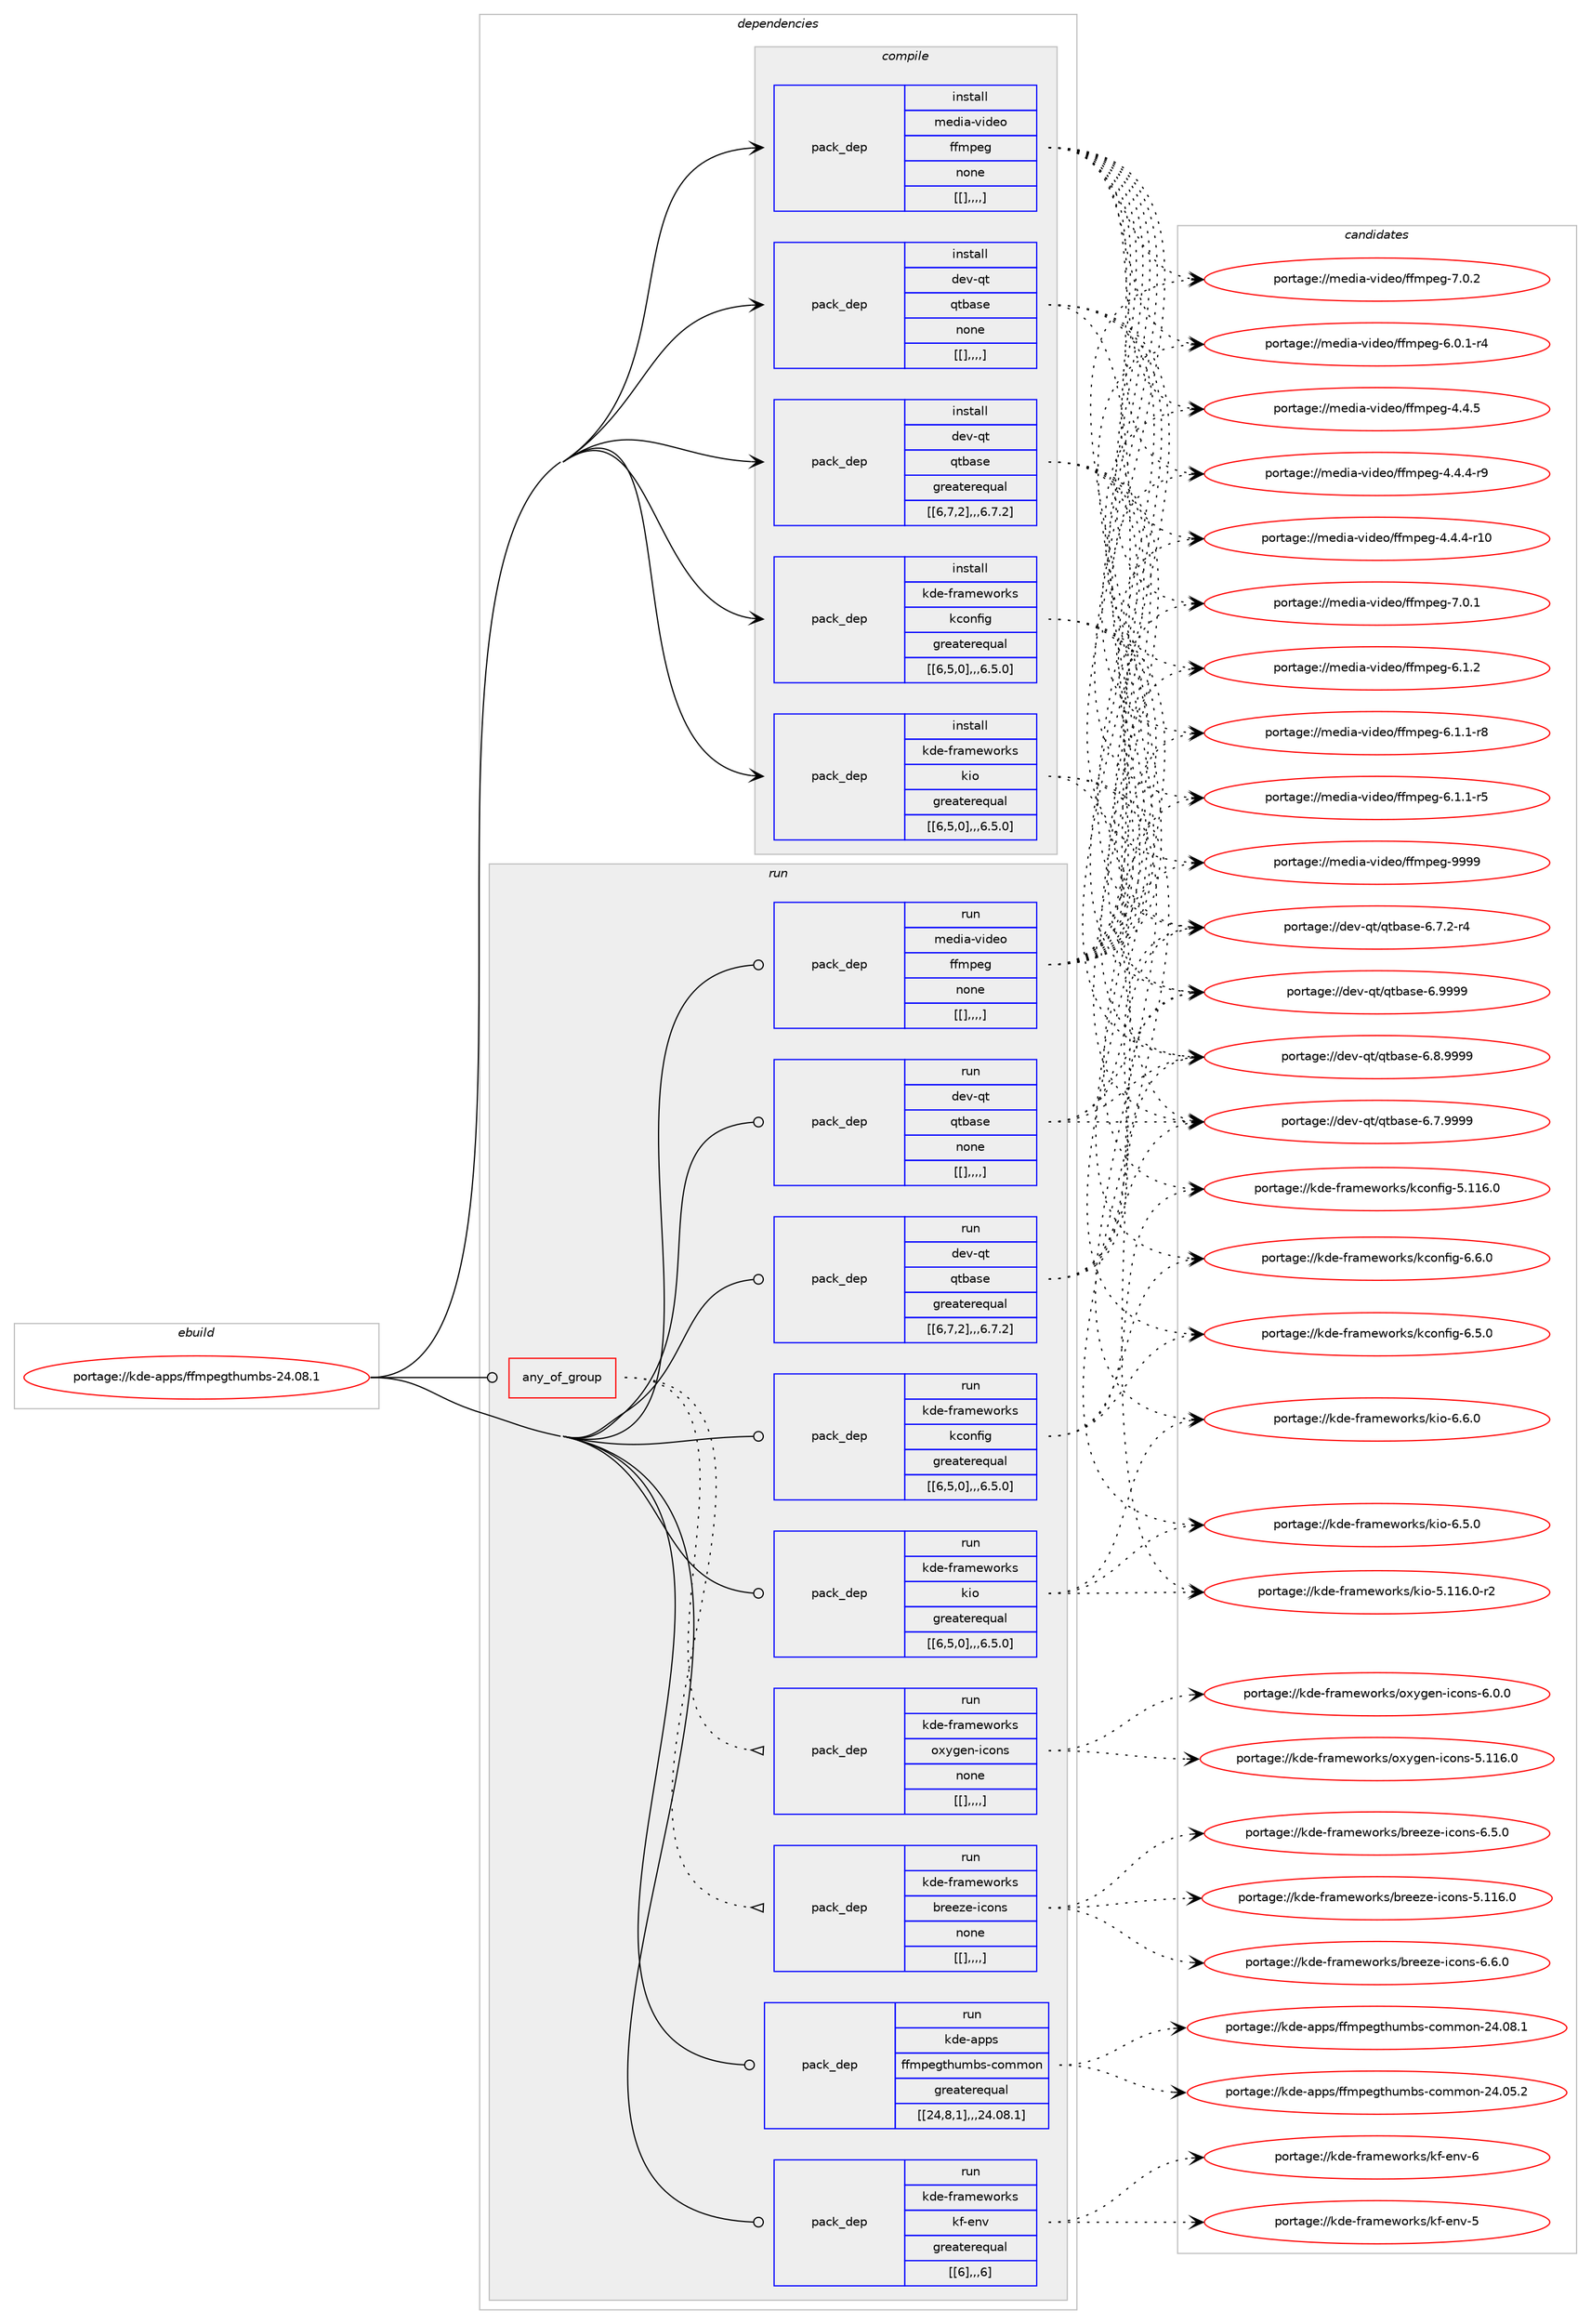 digraph prolog {

# *************
# Graph options
# *************

newrank=true;
concentrate=true;
compound=true;
graph [rankdir=LR,fontname=Helvetica,fontsize=10,ranksep=1.5];#, ranksep=2.5, nodesep=0.2];
edge  [arrowhead=vee];
node  [fontname=Helvetica,fontsize=10];

# **********
# The ebuild
# **********

subgraph cluster_leftcol {
color=gray;
label=<<i>ebuild</i>>;
id [label="portage://kde-apps/ffmpegthumbs-24.08.1", color=red, width=4, href="../kde-apps/ffmpegthumbs-24.08.1.svg"];
}

# ****************
# The dependencies
# ****************

subgraph cluster_midcol {
color=gray;
label=<<i>dependencies</i>>;
subgraph cluster_compile {
fillcolor="#eeeeee";
style=filled;
label=<<i>compile</i>>;
subgraph pack182475 {
dependency252927 [label=<<TABLE BORDER="0" CELLBORDER="1" CELLSPACING="0" CELLPADDING="4" WIDTH="220"><TR><TD ROWSPAN="6" CELLPADDING="30">pack_dep</TD></TR><TR><TD WIDTH="110">install</TD></TR><TR><TD>dev-qt</TD></TR><TR><TD>qtbase</TD></TR><TR><TD>greaterequal</TD></TR><TR><TD>[[6,7,2],,,6.7.2]</TD></TR></TABLE>>, shape=none, color=blue];
}
id:e -> dependency252927:w [weight=20,style="solid",arrowhead="vee"];
subgraph pack182476 {
dependency252928 [label=<<TABLE BORDER="0" CELLBORDER="1" CELLSPACING="0" CELLPADDING="4" WIDTH="220"><TR><TD ROWSPAN="6" CELLPADDING="30">pack_dep</TD></TR><TR><TD WIDTH="110">install</TD></TR><TR><TD>dev-qt</TD></TR><TR><TD>qtbase</TD></TR><TR><TD>none</TD></TR><TR><TD>[[],,,,]</TD></TR></TABLE>>, shape=none, color=blue];
}
id:e -> dependency252928:w [weight=20,style="solid",arrowhead="vee"];
subgraph pack182477 {
dependency252929 [label=<<TABLE BORDER="0" CELLBORDER="1" CELLSPACING="0" CELLPADDING="4" WIDTH="220"><TR><TD ROWSPAN="6" CELLPADDING="30">pack_dep</TD></TR><TR><TD WIDTH="110">install</TD></TR><TR><TD>kde-frameworks</TD></TR><TR><TD>kconfig</TD></TR><TR><TD>greaterequal</TD></TR><TR><TD>[[6,5,0],,,6.5.0]</TD></TR></TABLE>>, shape=none, color=blue];
}
id:e -> dependency252929:w [weight=20,style="solid",arrowhead="vee"];
subgraph pack182478 {
dependency252930 [label=<<TABLE BORDER="0" CELLBORDER="1" CELLSPACING="0" CELLPADDING="4" WIDTH="220"><TR><TD ROWSPAN="6" CELLPADDING="30">pack_dep</TD></TR><TR><TD WIDTH="110">install</TD></TR><TR><TD>kde-frameworks</TD></TR><TR><TD>kio</TD></TR><TR><TD>greaterequal</TD></TR><TR><TD>[[6,5,0],,,6.5.0]</TD></TR></TABLE>>, shape=none, color=blue];
}
id:e -> dependency252930:w [weight=20,style="solid",arrowhead="vee"];
subgraph pack182479 {
dependency252931 [label=<<TABLE BORDER="0" CELLBORDER="1" CELLSPACING="0" CELLPADDING="4" WIDTH="220"><TR><TD ROWSPAN="6" CELLPADDING="30">pack_dep</TD></TR><TR><TD WIDTH="110">install</TD></TR><TR><TD>media-video</TD></TR><TR><TD>ffmpeg</TD></TR><TR><TD>none</TD></TR><TR><TD>[[],,,,]</TD></TR></TABLE>>, shape=none, color=blue];
}
id:e -> dependency252931:w [weight=20,style="solid",arrowhead="vee"];
}
subgraph cluster_compileandrun {
fillcolor="#eeeeee";
style=filled;
label=<<i>compile and run</i>>;
}
subgraph cluster_run {
fillcolor="#eeeeee";
style=filled;
label=<<i>run</i>>;
subgraph any1492 {
dependency252932 [label=<<TABLE BORDER="0" CELLBORDER="1" CELLSPACING="0" CELLPADDING="4"><TR><TD CELLPADDING="10">any_of_group</TD></TR></TABLE>>, shape=none, color=red];subgraph pack182480 {
dependency252933 [label=<<TABLE BORDER="0" CELLBORDER="1" CELLSPACING="0" CELLPADDING="4" WIDTH="220"><TR><TD ROWSPAN="6" CELLPADDING="30">pack_dep</TD></TR><TR><TD WIDTH="110">run</TD></TR><TR><TD>kde-frameworks</TD></TR><TR><TD>breeze-icons</TD></TR><TR><TD>none</TD></TR><TR><TD>[[],,,,]</TD></TR></TABLE>>, shape=none, color=blue];
}
dependency252932:e -> dependency252933:w [weight=20,style="dotted",arrowhead="oinv"];
subgraph pack182481 {
dependency252934 [label=<<TABLE BORDER="0" CELLBORDER="1" CELLSPACING="0" CELLPADDING="4" WIDTH="220"><TR><TD ROWSPAN="6" CELLPADDING="30">pack_dep</TD></TR><TR><TD WIDTH="110">run</TD></TR><TR><TD>kde-frameworks</TD></TR><TR><TD>oxygen-icons</TD></TR><TR><TD>none</TD></TR><TR><TD>[[],,,,]</TD></TR></TABLE>>, shape=none, color=blue];
}
dependency252932:e -> dependency252934:w [weight=20,style="dotted",arrowhead="oinv"];
}
id:e -> dependency252932:w [weight=20,style="solid",arrowhead="odot"];
subgraph pack182482 {
dependency252935 [label=<<TABLE BORDER="0" CELLBORDER="1" CELLSPACING="0" CELLPADDING="4" WIDTH="220"><TR><TD ROWSPAN="6" CELLPADDING="30">pack_dep</TD></TR><TR><TD WIDTH="110">run</TD></TR><TR><TD>dev-qt</TD></TR><TR><TD>qtbase</TD></TR><TR><TD>greaterequal</TD></TR><TR><TD>[[6,7,2],,,6.7.2]</TD></TR></TABLE>>, shape=none, color=blue];
}
id:e -> dependency252935:w [weight=20,style="solid",arrowhead="odot"];
subgraph pack182483 {
dependency252936 [label=<<TABLE BORDER="0" CELLBORDER="1" CELLSPACING="0" CELLPADDING="4" WIDTH="220"><TR><TD ROWSPAN="6" CELLPADDING="30">pack_dep</TD></TR><TR><TD WIDTH="110">run</TD></TR><TR><TD>dev-qt</TD></TR><TR><TD>qtbase</TD></TR><TR><TD>none</TD></TR><TR><TD>[[],,,,]</TD></TR></TABLE>>, shape=none, color=blue];
}
id:e -> dependency252936:w [weight=20,style="solid",arrowhead="odot"];
subgraph pack182484 {
dependency252937 [label=<<TABLE BORDER="0" CELLBORDER="1" CELLSPACING="0" CELLPADDING="4" WIDTH="220"><TR><TD ROWSPAN="6" CELLPADDING="30">pack_dep</TD></TR><TR><TD WIDTH="110">run</TD></TR><TR><TD>kde-apps</TD></TR><TR><TD>ffmpegthumbs-common</TD></TR><TR><TD>greaterequal</TD></TR><TR><TD>[[24,8,1],,,24.08.1]</TD></TR></TABLE>>, shape=none, color=blue];
}
id:e -> dependency252937:w [weight=20,style="solid",arrowhead="odot"];
subgraph pack182485 {
dependency252938 [label=<<TABLE BORDER="0" CELLBORDER="1" CELLSPACING="0" CELLPADDING="4" WIDTH="220"><TR><TD ROWSPAN="6" CELLPADDING="30">pack_dep</TD></TR><TR><TD WIDTH="110">run</TD></TR><TR><TD>kde-frameworks</TD></TR><TR><TD>kconfig</TD></TR><TR><TD>greaterequal</TD></TR><TR><TD>[[6,5,0],,,6.5.0]</TD></TR></TABLE>>, shape=none, color=blue];
}
id:e -> dependency252938:w [weight=20,style="solid",arrowhead="odot"];
subgraph pack182486 {
dependency252939 [label=<<TABLE BORDER="0" CELLBORDER="1" CELLSPACING="0" CELLPADDING="4" WIDTH="220"><TR><TD ROWSPAN="6" CELLPADDING="30">pack_dep</TD></TR><TR><TD WIDTH="110">run</TD></TR><TR><TD>kde-frameworks</TD></TR><TR><TD>kf-env</TD></TR><TR><TD>greaterequal</TD></TR><TR><TD>[[6],,,6]</TD></TR></TABLE>>, shape=none, color=blue];
}
id:e -> dependency252939:w [weight=20,style="solid",arrowhead="odot"];
subgraph pack182487 {
dependency252940 [label=<<TABLE BORDER="0" CELLBORDER="1" CELLSPACING="0" CELLPADDING="4" WIDTH="220"><TR><TD ROWSPAN="6" CELLPADDING="30">pack_dep</TD></TR><TR><TD WIDTH="110">run</TD></TR><TR><TD>kde-frameworks</TD></TR><TR><TD>kio</TD></TR><TR><TD>greaterequal</TD></TR><TR><TD>[[6,5,0],,,6.5.0]</TD></TR></TABLE>>, shape=none, color=blue];
}
id:e -> dependency252940:w [weight=20,style="solid",arrowhead="odot"];
subgraph pack182488 {
dependency252941 [label=<<TABLE BORDER="0" CELLBORDER="1" CELLSPACING="0" CELLPADDING="4" WIDTH="220"><TR><TD ROWSPAN="6" CELLPADDING="30">pack_dep</TD></TR><TR><TD WIDTH="110">run</TD></TR><TR><TD>media-video</TD></TR><TR><TD>ffmpeg</TD></TR><TR><TD>none</TD></TR><TR><TD>[[],,,,]</TD></TR></TABLE>>, shape=none, color=blue];
}
id:e -> dependency252941:w [weight=20,style="solid",arrowhead="odot"];
}
}

# **************
# The candidates
# **************

subgraph cluster_choices {
rank=same;
color=gray;
label=<<i>candidates</i>>;

subgraph choice182475 {
color=black;
nodesep=1;
choice1001011184511311647113116989711510145544657575757 [label="portage://dev-qt/qtbase-6.9999", color=red, width=4,href="../dev-qt/qtbase-6.9999.svg"];
choice10010111845113116471131169897115101455446564657575757 [label="portage://dev-qt/qtbase-6.8.9999", color=red, width=4,href="../dev-qt/qtbase-6.8.9999.svg"];
choice10010111845113116471131169897115101455446554657575757 [label="portage://dev-qt/qtbase-6.7.9999", color=red, width=4,href="../dev-qt/qtbase-6.7.9999.svg"];
choice100101118451131164711311698971151014554465546504511452 [label="portage://dev-qt/qtbase-6.7.2-r4", color=red, width=4,href="../dev-qt/qtbase-6.7.2-r4.svg"];
dependency252927:e -> choice1001011184511311647113116989711510145544657575757:w [style=dotted,weight="100"];
dependency252927:e -> choice10010111845113116471131169897115101455446564657575757:w [style=dotted,weight="100"];
dependency252927:e -> choice10010111845113116471131169897115101455446554657575757:w [style=dotted,weight="100"];
dependency252927:e -> choice100101118451131164711311698971151014554465546504511452:w [style=dotted,weight="100"];
}
subgraph choice182476 {
color=black;
nodesep=1;
choice1001011184511311647113116989711510145544657575757 [label="portage://dev-qt/qtbase-6.9999", color=red, width=4,href="../dev-qt/qtbase-6.9999.svg"];
choice10010111845113116471131169897115101455446564657575757 [label="portage://dev-qt/qtbase-6.8.9999", color=red, width=4,href="../dev-qt/qtbase-6.8.9999.svg"];
choice10010111845113116471131169897115101455446554657575757 [label="portage://dev-qt/qtbase-6.7.9999", color=red, width=4,href="../dev-qt/qtbase-6.7.9999.svg"];
choice100101118451131164711311698971151014554465546504511452 [label="portage://dev-qt/qtbase-6.7.2-r4", color=red, width=4,href="../dev-qt/qtbase-6.7.2-r4.svg"];
dependency252928:e -> choice1001011184511311647113116989711510145544657575757:w [style=dotted,weight="100"];
dependency252928:e -> choice10010111845113116471131169897115101455446564657575757:w [style=dotted,weight="100"];
dependency252928:e -> choice10010111845113116471131169897115101455446554657575757:w [style=dotted,weight="100"];
dependency252928:e -> choice100101118451131164711311698971151014554465546504511452:w [style=dotted,weight="100"];
}
subgraph choice182477 {
color=black;
nodesep=1;
choice10710010145102114971091011191111141071154710799111110102105103455446544648 [label="portage://kde-frameworks/kconfig-6.6.0", color=red, width=4,href="../kde-frameworks/kconfig-6.6.0.svg"];
choice10710010145102114971091011191111141071154710799111110102105103455446534648 [label="portage://kde-frameworks/kconfig-6.5.0", color=red, width=4,href="../kde-frameworks/kconfig-6.5.0.svg"];
choice107100101451021149710910111911111410711547107991111101021051034553464949544648 [label="portage://kde-frameworks/kconfig-5.116.0", color=red, width=4,href="../kde-frameworks/kconfig-5.116.0.svg"];
dependency252929:e -> choice10710010145102114971091011191111141071154710799111110102105103455446544648:w [style=dotted,weight="100"];
dependency252929:e -> choice10710010145102114971091011191111141071154710799111110102105103455446534648:w [style=dotted,weight="100"];
dependency252929:e -> choice107100101451021149710910111911111410711547107991111101021051034553464949544648:w [style=dotted,weight="100"];
}
subgraph choice182478 {
color=black;
nodesep=1;
choice107100101451021149710910111911111410711547107105111455446544648 [label="portage://kde-frameworks/kio-6.6.0", color=red, width=4,href="../kde-frameworks/kio-6.6.0.svg"];
choice107100101451021149710910111911111410711547107105111455446534648 [label="portage://kde-frameworks/kio-6.5.0", color=red, width=4,href="../kde-frameworks/kio-6.5.0.svg"];
choice10710010145102114971091011191111141071154710710511145534649495446484511450 [label="portage://kde-frameworks/kio-5.116.0-r2", color=red, width=4,href="../kde-frameworks/kio-5.116.0-r2.svg"];
dependency252930:e -> choice107100101451021149710910111911111410711547107105111455446544648:w [style=dotted,weight="100"];
dependency252930:e -> choice107100101451021149710910111911111410711547107105111455446534648:w [style=dotted,weight="100"];
dependency252930:e -> choice10710010145102114971091011191111141071154710710511145534649495446484511450:w [style=dotted,weight="100"];
}
subgraph choice182479 {
color=black;
nodesep=1;
choice1091011001059745118105100101111471021021091121011034557575757 [label="portage://media-video/ffmpeg-9999", color=red, width=4,href="../media-video/ffmpeg-9999.svg"];
choice109101100105974511810510010111147102102109112101103455546484650 [label="portage://media-video/ffmpeg-7.0.2", color=red, width=4,href="../media-video/ffmpeg-7.0.2.svg"];
choice109101100105974511810510010111147102102109112101103455546484649 [label="portage://media-video/ffmpeg-7.0.1", color=red, width=4,href="../media-video/ffmpeg-7.0.1.svg"];
choice109101100105974511810510010111147102102109112101103455446494650 [label="portage://media-video/ffmpeg-6.1.2", color=red, width=4,href="../media-video/ffmpeg-6.1.2.svg"];
choice1091011001059745118105100101111471021021091121011034554464946494511456 [label="portage://media-video/ffmpeg-6.1.1-r8", color=red, width=4,href="../media-video/ffmpeg-6.1.1-r8.svg"];
choice1091011001059745118105100101111471021021091121011034554464946494511453 [label="portage://media-video/ffmpeg-6.1.1-r5", color=red, width=4,href="../media-video/ffmpeg-6.1.1-r5.svg"];
choice1091011001059745118105100101111471021021091121011034554464846494511452 [label="portage://media-video/ffmpeg-6.0.1-r4", color=red, width=4,href="../media-video/ffmpeg-6.0.1-r4.svg"];
choice109101100105974511810510010111147102102109112101103455246524653 [label="portage://media-video/ffmpeg-4.4.5", color=red, width=4,href="../media-video/ffmpeg-4.4.5.svg"];
choice1091011001059745118105100101111471021021091121011034552465246524511457 [label="portage://media-video/ffmpeg-4.4.4-r9", color=red, width=4,href="../media-video/ffmpeg-4.4.4-r9.svg"];
choice109101100105974511810510010111147102102109112101103455246524652451144948 [label="portage://media-video/ffmpeg-4.4.4-r10", color=red, width=4,href="../media-video/ffmpeg-4.4.4-r10.svg"];
dependency252931:e -> choice1091011001059745118105100101111471021021091121011034557575757:w [style=dotted,weight="100"];
dependency252931:e -> choice109101100105974511810510010111147102102109112101103455546484650:w [style=dotted,weight="100"];
dependency252931:e -> choice109101100105974511810510010111147102102109112101103455546484649:w [style=dotted,weight="100"];
dependency252931:e -> choice109101100105974511810510010111147102102109112101103455446494650:w [style=dotted,weight="100"];
dependency252931:e -> choice1091011001059745118105100101111471021021091121011034554464946494511456:w [style=dotted,weight="100"];
dependency252931:e -> choice1091011001059745118105100101111471021021091121011034554464946494511453:w [style=dotted,weight="100"];
dependency252931:e -> choice1091011001059745118105100101111471021021091121011034554464846494511452:w [style=dotted,weight="100"];
dependency252931:e -> choice109101100105974511810510010111147102102109112101103455246524653:w [style=dotted,weight="100"];
dependency252931:e -> choice1091011001059745118105100101111471021021091121011034552465246524511457:w [style=dotted,weight="100"];
dependency252931:e -> choice109101100105974511810510010111147102102109112101103455246524652451144948:w [style=dotted,weight="100"];
}
subgraph choice182480 {
color=black;
nodesep=1;
choice107100101451021149710910111911111410711547981141011011221014510599111110115455446544648 [label="portage://kde-frameworks/breeze-icons-6.6.0", color=red, width=4,href="../kde-frameworks/breeze-icons-6.6.0.svg"];
choice107100101451021149710910111911111410711547981141011011221014510599111110115455446534648 [label="portage://kde-frameworks/breeze-icons-6.5.0", color=red, width=4,href="../kde-frameworks/breeze-icons-6.5.0.svg"];
choice1071001014510211497109101119111114107115479811410110112210145105991111101154553464949544648 [label="portage://kde-frameworks/breeze-icons-5.116.0", color=red, width=4,href="../kde-frameworks/breeze-icons-5.116.0.svg"];
dependency252933:e -> choice107100101451021149710910111911111410711547981141011011221014510599111110115455446544648:w [style=dotted,weight="100"];
dependency252933:e -> choice107100101451021149710910111911111410711547981141011011221014510599111110115455446534648:w [style=dotted,weight="100"];
dependency252933:e -> choice1071001014510211497109101119111114107115479811410110112210145105991111101154553464949544648:w [style=dotted,weight="100"];
}
subgraph choice182481 {
color=black;
nodesep=1;
choice1071001014510211497109101119111114107115471111201211031011104510599111110115455446484648 [label="portage://kde-frameworks/oxygen-icons-6.0.0", color=red, width=4,href="../kde-frameworks/oxygen-icons-6.0.0.svg"];
choice10710010145102114971091011191111141071154711112012110310111045105991111101154553464949544648 [label="portage://kde-frameworks/oxygen-icons-5.116.0", color=red, width=4,href="../kde-frameworks/oxygen-icons-5.116.0.svg"];
dependency252934:e -> choice1071001014510211497109101119111114107115471111201211031011104510599111110115455446484648:w [style=dotted,weight="100"];
dependency252934:e -> choice10710010145102114971091011191111141071154711112012110310111045105991111101154553464949544648:w [style=dotted,weight="100"];
}
subgraph choice182482 {
color=black;
nodesep=1;
choice1001011184511311647113116989711510145544657575757 [label="portage://dev-qt/qtbase-6.9999", color=red, width=4,href="../dev-qt/qtbase-6.9999.svg"];
choice10010111845113116471131169897115101455446564657575757 [label="portage://dev-qt/qtbase-6.8.9999", color=red, width=4,href="../dev-qt/qtbase-6.8.9999.svg"];
choice10010111845113116471131169897115101455446554657575757 [label="portage://dev-qt/qtbase-6.7.9999", color=red, width=4,href="../dev-qt/qtbase-6.7.9999.svg"];
choice100101118451131164711311698971151014554465546504511452 [label="portage://dev-qt/qtbase-6.7.2-r4", color=red, width=4,href="../dev-qt/qtbase-6.7.2-r4.svg"];
dependency252935:e -> choice1001011184511311647113116989711510145544657575757:w [style=dotted,weight="100"];
dependency252935:e -> choice10010111845113116471131169897115101455446564657575757:w [style=dotted,weight="100"];
dependency252935:e -> choice10010111845113116471131169897115101455446554657575757:w [style=dotted,weight="100"];
dependency252935:e -> choice100101118451131164711311698971151014554465546504511452:w [style=dotted,weight="100"];
}
subgraph choice182483 {
color=black;
nodesep=1;
choice1001011184511311647113116989711510145544657575757 [label="portage://dev-qt/qtbase-6.9999", color=red, width=4,href="../dev-qt/qtbase-6.9999.svg"];
choice10010111845113116471131169897115101455446564657575757 [label="portage://dev-qt/qtbase-6.8.9999", color=red, width=4,href="../dev-qt/qtbase-6.8.9999.svg"];
choice10010111845113116471131169897115101455446554657575757 [label="portage://dev-qt/qtbase-6.7.9999", color=red, width=4,href="../dev-qt/qtbase-6.7.9999.svg"];
choice100101118451131164711311698971151014554465546504511452 [label="portage://dev-qt/qtbase-6.7.2-r4", color=red, width=4,href="../dev-qt/qtbase-6.7.2-r4.svg"];
dependency252936:e -> choice1001011184511311647113116989711510145544657575757:w [style=dotted,weight="100"];
dependency252936:e -> choice10010111845113116471131169897115101455446564657575757:w [style=dotted,weight="100"];
dependency252936:e -> choice10010111845113116471131169897115101455446554657575757:w [style=dotted,weight="100"];
dependency252936:e -> choice100101118451131164711311698971151014554465546504511452:w [style=dotted,weight="100"];
}
subgraph choice182484 {
color=black;
nodesep=1;
choice1071001014597112112115471021021091121011031161041171099811545991111091091111104550524648564649 [label="portage://kde-apps/ffmpegthumbs-common-24.08.1", color=red, width=4,href="../kde-apps/ffmpegthumbs-common-24.08.1.svg"];
choice1071001014597112112115471021021091121011031161041171099811545991111091091111104550524648534650 [label="portage://kde-apps/ffmpegthumbs-common-24.05.2", color=red, width=4,href="../kde-apps/ffmpegthumbs-common-24.05.2.svg"];
dependency252937:e -> choice1071001014597112112115471021021091121011031161041171099811545991111091091111104550524648564649:w [style=dotted,weight="100"];
dependency252937:e -> choice1071001014597112112115471021021091121011031161041171099811545991111091091111104550524648534650:w [style=dotted,weight="100"];
}
subgraph choice182485 {
color=black;
nodesep=1;
choice10710010145102114971091011191111141071154710799111110102105103455446544648 [label="portage://kde-frameworks/kconfig-6.6.0", color=red, width=4,href="../kde-frameworks/kconfig-6.6.0.svg"];
choice10710010145102114971091011191111141071154710799111110102105103455446534648 [label="portage://kde-frameworks/kconfig-6.5.0", color=red, width=4,href="../kde-frameworks/kconfig-6.5.0.svg"];
choice107100101451021149710910111911111410711547107991111101021051034553464949544648 [label="portage://kde-frameworks/kconfig-5.116.0", color=red, width=4,href="../kde-frameworks/kconfig-5.116.0.svg"];
dependency252938:e -> choice10710010145102114971091011191111141071154710799111110102105103455446544648:w [style=dotted,weight="100"];
dependency252938:e -> choice10710010145102114971091011191111141071154710799111110102105103455446534648:w [style=dotted,weight="100"];
dependency252938:e -> choice107100101451021149710910111911111410711547107991111101021051034553464949544648:w [style=dotted,weight="100"];
}
subgraph choice182486 {
color=black;
nodesep=1;
choice107100101451021149710910111911111410711547107102451011101184554 [label="portage://kde-frameworks/kf-env-6", color=red, width=4,href="../kde-frameworks/kf-env-6.svg"];
choice107100101451021149710910111911111410711547107102451011101184553 [label="portage://kde-frameworks/kf-env-5", color=red, width=4,href="../kde-frameworks/kf-env-5.svg"];
dependency252939:e -> choice107100101451021149710910111911111410711547107102451011101184554:w [style=dotted,weight="100"];
dependency252939:e -> choice107100101451021149710910111911111410711547107102451011101184553:w [style=dotted,weight="100"];
}
subgraph choice182487 {
color=black;
nodesep=1;
choice107100101451021149710910111911111410711547107105111455446544648 [label="portage://kde-frameworks/kio-6.6.0", color=red, width=4,href="../kde-frameworks/kio-6.6.0.svg"];
choice107100101451021149710910111911111410711547107105111455446534648 [label="portage://kde-frameworks/kio-6.5.0", color=red, width=4,href="../kde-frameworks/kio-6.5.0.svg"];
choice10710010145102114971091011191111141071154710710511145534649495446484511450 [label="portage://kde-frameworks/kio-5.116.0-r2", color=red, width=4,href="../kde-frameworks/kio-5.116.0-r2.svg"];
dependency252940:e -> choice107100101451021149710910111911111410711547107105111455446544648:w [style=dotted,weight="100"];
dependency252940:e -> choice107100101451021149710910111911111410711547107105111455446534648:w [style=dotted,weight="100"];
dependency252940:e -> choice10710010145102114971091011191111141071154710710511145534649495446484511450:w [style=dotted,weight="100"];
}
subgraph choice182488 {
color=black;
nodesep=1;
choice1091011001059745118105100101111471021021091121011034557575757 [label="portage://media-video/ffmpeg-9999", color=red, width=4,href="../media-video/ffmpeg-9999.svg"];
choice109101100105974511810510010111147102102109112101103455546484650 [label="portage://media-video/ffmpeg-7.0.2", color=red, width=4,href="../media-video/ffmpeg-7.0.2.svg"];
choice109101100105974511810510010111147102102109112101103455546484649 [label="portage://media-video/ffmpeg-7.0.1", color=red, width=4,href="../media-video/ffmpeg-7.0.1.svg"];
choice109101100105974511810510010111147102102109112101103455446494650 [label="portage://media-video/ffmpeg-6.1.2", color=red, width=4,href="../media-video/ffmpeg-6.1.2.svg"];
choice1091011001059745118105100101111471021021091121011034554464946494511456 [label="portage://media-video/ffmpeg-6.1.1-r8", color=red, width=4,href="../media-video/ffmpeg-6.1.1-r8.svg"];
choice1091011001059745118105100101111471021021091121011034554464946494511453 [label="portage://media-video/ffmpeg-6.1.1-r5", color=red, width=4,href="../media-video/ffmpeg-6.1.1-r5.svg"];
choice1091011001059745118105100101111471021021091121011034554464846494511452 [label="portage://media-video/ffmpeg-6.0.1-r4", color=red, width=4,href="../media-video/ffmpeg-6.0.1-r4.svg"];
choice109101100105974511810510010111147102102109112101103455246524653 [label="portage://media-video/ffmpeg-4.4.5", color=red, width=4,href="../media-video/ffmpeg-4.4.5.svg"];
choice1091011001059745118105100101111471021021091121011034552465246524511457 [label="portage://media-video/ffmpeg-4.4.4-r9", color=red, width=4,href="../media-video/ffmpeg-4.4.4-r9.svg"];
choice109101100105974511810510010111147102102109112101103455246524652451144948 [label="portage://media-video/ffmpeg-4.4.4-r10", color=red, width=4,href="../media-video/ffmpeg-4.4.4-r10.svg"];
dependency252941:e -> choice1091011001059745118105100101111471021021091121011034557575757:w [style=dotted,weight="100"];
dependency252941:e -> choice109101100105974511810510010111147102102109112101103455546484650:w [style=dotted,weight="100"];
dependency252941:e -> choice109101100105974511810510010111147102102109112101103455546484649:w [style=dotted,weight="100"];
dependency252941:e -> choice109101100105974511810510010111147102102109112101103455446494650:w [style=dotted,weight="100"];
dependency252941:e -> choice1091011001059745118105100101111471021021091121011034554464946494511456:w [style=dotted,weight="100"];
dependency252941:e -> choice1091011001059745118105100101111471021021091121011034554464946494511453:w [style=dotted,weight="100"];
dependency252941:e -> choice1091011001059745118105100101111471021021091121011034554464846494511452:w [style=dotted,weight="100"];
dependency252941:e -> choice109101100105974511810510010111147102102109112101103455246524653:w [style=dotted,weight="100"];
dependency252941:e -> choice1091011001059745118105100101111471021021091121011034552465246524511457:w [style=dotted,weight="100"];
dependency252941:e -> choice109101100105974511810510010111147102102109112101103455246524652451144948:w [style=dotted,weight="100"];
}
}

}
